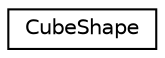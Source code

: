 digraph "Graphical Class Hierarchy"
{
 // INTERACTIVE_SVG=YES
 // LATEX_PDF_SIZE
  edge [fontname="Helvetica",fontsize="10",labelfontname="Helvetica",labelfontsize="10"];
  node [fontname="Helvetica",fontsize="10",shape=record];
  rankdir="LR";
  Node0 [label="CubeShape",height=0.2,width=0.4,color="black", fillcolor="white", style="filled",URL="$d5/db4/class_cube_shape.html",tooltip=" "];
}
